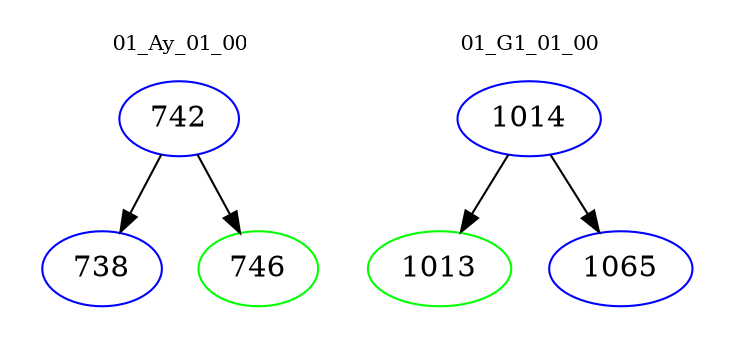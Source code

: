 digraph{
subgraph cluster_0 {
color = white
label = "01_Ay_01_00";
fontsize=10;
T0_742 [label="742", color="blue"]
T0_742 -> T0_738 [color="black"]
T0_738 [label="738", color="blue"]
T0_742 -> T0_746 [color="black"]
T0_746 [label="746", color="green"]
}
subgraph cluster_1 {
color = white
label = "01_G1_01_00";
fontsize=10;
T1_1014 [label="1014", color="blue"]
T1_1014 -> T1_1013 [color="black"]
T1_1013 [label="1013", color="green"]
T1_1014 -> T1_1065 [color="black"]
T1_1065 [label="1065", color="blue"]
}
}
